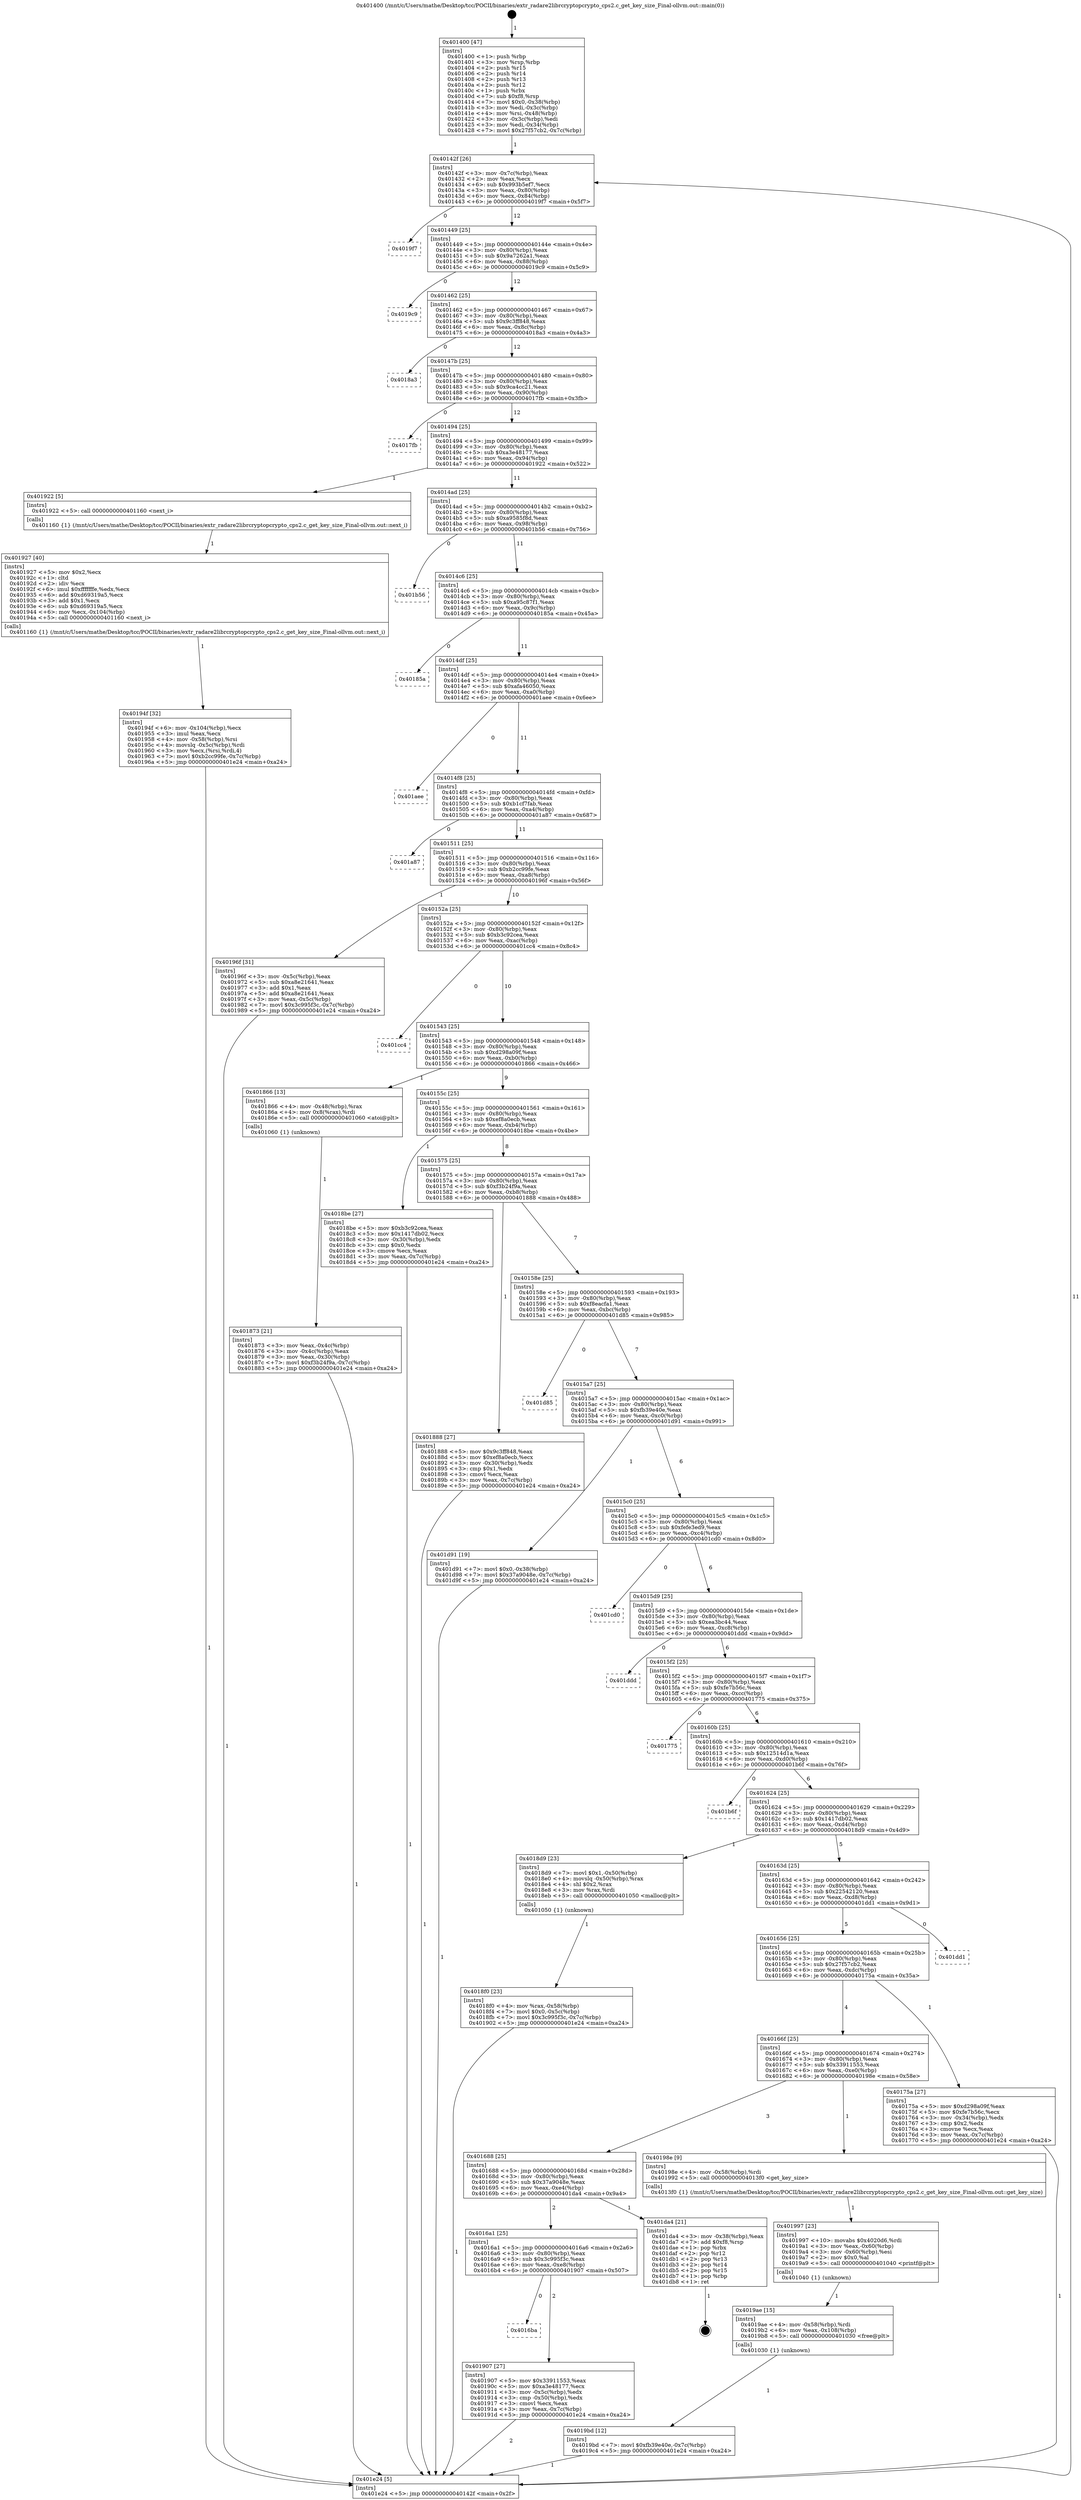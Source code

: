 digraph "0x401400" {
  label = "0x401400 (/mnt/c/Users/mathe/Desktop/tcc/POCII/binaries/extr_radare2librcryptopcrypto_cps2.c_get_key_size_Final-ollvm.out::main(0))"
  labelloc = "t"
  node[shape=record]

  Entry [label="",width=0.3,height=0.3,shape=circle,fillcolor=black,style=filled]
  "0x40142f" [label="{
     0x40142f [26]\l
     | [instrs]\l
     &nbsp;&nbsp;0x40142f \<+3\>: mov -0x7c(%rbp),%eax\l
     &nbsp;&nbsp;0x401432 \<+2\>: mov %eax,%ecx\l
     &nbsp;&nbsp;0x401434 \<+6\>: sub $0x993b5ef7,%ecx\l
     &nbsp;&nbsp;0x40143a \<+3\>: mov %eax,-0x80(%rbp)\l
     &nbsp;&nbsp;0x40143d \<+6\>: mov %ecx,-0x84(%rbp)\l
     &nbsp;&nbsp;0x401443 \<+6\>: je 00000000004019f7 \<main+0x5f7\>\l
  }"]
  "0x4019f7" [label="{
     0x4019f7\l
  }", style=dashed]
  "0x401449" [label="{
     0x401449 [25]\l
     | [instrs]\l
     &nbsp;&nbsp;0x401449 \<+5\>: jmp 000000000040144e \<main+0x4e\>\l
     &nbsp;&nbsp;0x40144e \<+3\>: mov -0x80(%rbp),%eax\l
     &nbsp;&nbsp;0x401451 \<+5\>: sub $0x9a7262a1,%eax\l
     &nbsp;&nbsp;0x401456 \<+6\>: mov %eax,-0x88(%rbp)\l
     &nbsp;&nbsp;0x40145c \<+6\>: je 00000000004019c9 \<main+0x5c9\>\l
  }"]
  Exit [label="",width=0.3,height=0.3,shape=circle,fillcolor=black,style=filled,peripheries=2]
  "0x4019c9" [label="{
     0x4019c9\l
  }", style=dashed]
  "0x401462" [label="{
     0x401462 [25]\l
     | [instrs]\l
     &nbsp;&nbsp;0x401462 \<+5\>: jmp 0000000000401467 \<main+0x67\>\l
     &nbsp;&nbsp;0x401467 \<+3\>: mov -0x80(%rbp),%eax\l
     &nbsp;&nbsp;0x40146a \<+5\>: sub $0x9c3ff848,%eax\l
     &nbsp;&nbsp;0x40146f \<+6\>: mov %eax,-0x8c(%rbp)\l
     &nbsp;&nbsp;0x401475 \<+6\>: je 00000000004018a3 \<main+0x4a3\>\l
  }"]
  "0x4019bd" [label="{
     0x4019bd [12]\l
     | [instrs]\l
     &nbsp;&nbsp;0x4019bd \<+7\>: movl $0xfb39e40e,-0x7c(%rbp)\l
     &nbsp;&nbsp;0x4019c4 \<+5\>: jmp 0000000000401e24 \<main+0xa24\>\l
  }"]
  "0x4018a3" [label="{
     0x4018a3\l
  }", style=dashed]
  "0x40147b" [label="{
     0x40147b [25]\l
     | [instrs]\l
     &nbsp;&nbsp;0x40147b \<+5\>: jmp 0000000000401480 \<main+0x80\>\l
     &nbsp;&nbsp;0x401480 \<+3\>: mov -0x80(%rbp),%eax\l
     &nbsp;&nbsp;0x401483 \<+5\>: sub $0x9ca4cc21,%eax\l
     &nbsp;&nbsp;0x401488 \<+6\>: mov %eax,-0x90(%rbp)\l
     &nbsp;&nbsp;0x40148e \<+6\>: je 00000000004017fb \<main+0x3fb\>\l
  }"]
  "0x4019ae" [label="{
     0x4019ae [15]\l
     | [instrs]\l
     &nbsp;&nbsp;0x4019ae \<+4\>: mov -0x58(%rbp),%rdi\l
     &nbsp;&nbsp;0x4019b2 \<+6\>: mov %eax,-0x108(%rbp)\l
     &nbsp;&nbsp;0x4019b8 \<+5\>: call 0000000000401030 \<free@plt\>\l
     | [calls]\l
     &nbsp;&nbsp;0x401030 \{1\} (unknown)\l
  }"]
  "0x4017fb" [label="{
     0x4017fb\l
  }", style=dashed]
  "0x401494" [label="{
     0x401494 [25]\l
     | [instrs]\l
     &nbsp;&nbsp;0x401494 \<+5\>: jmp 0000000000401499 \<main+0x99\>\l
     &nbsp;&nbsp;0x401499 \<+3\>: mov -0x80(%rbp),%eax\l
     &nbsp;&nbsp;0x40149c \<+5\>: sub $0xa3e48177,%eax\l
     &nbsp;&nbsp;0x4014a1 \<+6\>: mov %eax,-0x94(%rbp)\l
     &nbsp;&nbsp;0x4014a7 \<+6\>: je 0000000000401922 \<main+0x522\>\l
  }"]
  "0x401997" [label="{
     0x401997 [23]\l
     | [instrs]\l
     &nbsp;&nbsp;0x401997 \<+10\>: movabs $0x4020d6,%rdi\l
     &nbsp;&nbsp;0x4019a1 \<+3\>: mov %eax,-0x60(%rbp)\l
     &nbsp;&nbsp;0x4019a4 \<+3\>: mov -0x60(%rbp),%esi\l
     &nbsp;&nbsp;0x4019a7 \<+2\>: mov $0x0,%al\l
     &nbsp;&nbsp;0x4019a9 \<+5\>: call 0000000000401040 \<printf@plt\>\l
     | [calls]\l
     &nbsp;&nbsp;0x401040 \{1\} (unknown)\l
  }"]
  "0x401922" [label="{
     0x401922 [5]\l
     | [instrs]\l
     &nbsp;&nbsp;0x401922 \<+5\>: call 0000000000401160 \<next_i\>\l
     | [calls]\l
     &nbsp;&nbsp;0x401160 \{1\} (/mnt/c/Users/mathe/Desktop/tcc/POCII/binaries/extr_radare2librcryptopcrypto_cps2.c_get_key_size_Final-ollvm.out::next_i)\l
  }"]
  "0x4014ad" [label="{
     0x4014ad [25]\l
     | [instrs]\l
     &nbsp;&nbsp;0x4014ad \<+5\>: jmp 00000000004014b2 \<main+0xb2\>\l
     &nbsp;&nbsp;0x4014b2 \<+3\>: mov -0x80(%rbp),%eax\l
     &nbsp;&nbsp;0x4014b5 \<+5\>: sub $0xa9585f8d,%eax\l
     &nbsp;&nbsp;0x4014ba \<+6\>: mov %eax,-0x98(%rbp)\l
     &nbsp;&nbsp;0x4014c0 \<+6\>: je 0000000000401b56 \<main+0x756\>\l
  }"]
  "0x40194f" [label="{
     0x40194f [32]\l
     | [instrs]\l
     &nbsp;&nbsp;0x40194f \<+6\>: mov -0x104(%rbp),%ecx\l
     &nbsp;&nbsp;0x401955 \<+3\>: imul %eax,%ecx\l
     &nbsp;&nbsp;0x401958 \<+4\>: mov -0x58(%rbp),%rsi\l
     &nbsp;&nbsp;0x40195c \<+4\>: movslq -0x5c(%rbp),%rdi\l
     &nbsp;&nbsp;0x401960 \<+3\>: mov %ecx,(%rsi,%rdi,4)\l
     &nbsp;&nbsp;0x401963 \<+7\>: movl $0xb2cc99fe,-0x7c(%rbp)\l
     &nbsp;&nbsp;0x40196a \<+5\>: jmp 0000000000401e24 \<main+0xa24\>\l
  }"]
  "0x401b56" [label="{
     0x401b56\l
  }", style=dashed]
  "0x4014c6" [label="{
     0x4014c6 [25]\l
     | [instrs]\l
     &nbsp;&nbsp;0x4014c6 \<+5\>: jmp 00000000004014cb \<main+0xcb\>\l
     &nbsp;&nbsp;0x4014cb \<+3\>: mov -0x80(%rbp),%eax\l
     &nbsp;&nbsp;0x4014ce \<+5\>: sub $0xa95c87f1,%eax\l
     &nbsp;&nbsp;0x4014d3 \<+6\>: mov %eax,-0x9c(%rbp)\l
     &nbsp;&nbsp;0x4014d9 \<+6\>: je 000000000040185a \<main+0x45a\>\l
  }"]
  "0x401927" [label="{
     0x401927 [40]\l
     | [instrs]\l
     &nbsp;&nbsp;0x401927 \<+5\>: mov $0x2,%ecx\l
     &nbsp;&nbsp;0x40192c \<+1\>: cltd\l
     &nbsp;&nbsp;0x40192d \<+2\>: idiv %ecx\l
     &nbsp;&nbsp;0x40192f \<+6\>: imul $0xfffffffe,%edx,%ecx\l
     &nbsp;&nbsp;0x401935 \<+6\>: add $0xd69319a5,%ecx\l
     &nbsp;&nbsp;0x40193b \<+3\>: add $0x1,%ecx\l
     &nbsp;&nbsp;0x40193e \<+6\>: sub $0xd69319a5,%ecx\l
     &nbsp;&nbsp;0x401944 \<+6\>: mov %ecx,-0x104(%rbp)\l
     &nbsp;&nbsp;0x40194a \<+5\>: call 0000000000401160 \<next_i\>\l
     | [calls]\l
     &nbsp;&nbsp;0x401160 \{1\} (/mnt/c/Users/mathe/Desktop/tcc/POCII/binaries/extr_radare2librcryptopcrypto_cps2.c_get_key_size_Final-ollvm.out::next_i)\l
  }"]
  "0x40185a" [label="{
     0x40185a\l
  }", style=dashed]
  "0x4014df" [label="{
     0x4014df [25]\l
     | [instrs]\l
     &nbsp;&nbsp;0x4014df \<+5\>: jmp 00000000004014e4 \<main+0xe4\>\l
     &nbsp;&nbsp;0x4014e4 \<+3\>: mov -0x80(%rbp),%eax\l
     &nbsp;&nbsp;0x4014e7 \<+5\>: sub $0xafa46050,%eax\l
     &nbsp;&nbsp;0x4014ec \<+6\>: mov %eax,-0xa0(%rbp)\l
     &nbsp;&nbsp;0x4014f2 \<+6\>: je 0000000000401aee \<main+0x6ee\>\l
  }"]
  "0x4016ba" [label="{
     0x4016ba\l
  }", style=dashed]
  "0x401aee" [label="{
     0x401aee\l
  }", style=dashed]
  "0x4014f8" [label="{
     0x4014f8 [25]\l
     | [instrs]\l
     &nbsp;&nbsp;0x4014f8 \<+5\>: jmp 00000000004014fd \<main+0xfd\>\l
     &nbsp;&nbsp;0x4014fd \<+3\>: mov -0x80(%rbp),%eax\l
     &nbsp;&nbsp;0x401500 \<+5\>: sub $0xb1cf7fab,%eax\l
     &nbsp;&nbsp;0x401505 \<+6\>: mov %eax,-0xa4(%rbp)\l
     &nbsp;&nbsp;0x40150b \<+6\>: je 0000000000401a87 \<main+0x687\>\l
  }"]
  "0x401907" [label="{
     0x401907 [27]\l
     | [instrs]\l
     &nbsp;&nbsp;0x401907 \<+5\>: mov $0x33911553,%eax\l
     &nbsp;&nbsp;0x40190c \<+5\>: mov $0xa3e48177,%ecx\l
     &nbsp;&nbsp;0x401911 \<+3\>: mov -0x5c(%rbp),%edx\l
     &nbsp;&nbsp;0x401914 \<+3\>: cmp -0x50(%rbp),%edx\l
     &nbsp;&nbsp;0x401917 \<+3\>: cmovl %ecx,%eax\l
     &nbsp;&nbsp;0x40191a \<+3\>: mov %eax,-0x7c(%rbp)\l
     &nbsp;&nbsp;0x40191d \<+5\>: jmp 0000000000401e24 \<main+0xa24\>\l
  }"]
  "0x401a87" [label="{
     0x401a87\l
  }", style=dashed]
  "0x401511" [label="{
     0x401511 [25]\l
     | [instrs]\l
     &nbsp;&nbsp;0x401511 \<+5\>: jmp 0000000000401516 \<main+0x116\>\l
     &nbsp;&nbsp;0x401516 \<+3\>: mov -0x80(%rbp),%eax\l
     &nbsp;&nbsp;0x401519 \<+5\>: sub $0xb2cc99fe,%eax\l
     &nbsp;&nbsp;0x40151e \<+6\>: mov %eax,-0xa8(%rbp)\l
     &nbsp;&nbsp;0x401524 \<+6\>: je 000000000040196f \<main+0x56f\>\l
  }"]
  "0x4016a1" [label="{
     0x4016a1 [25]\l
     | [instrs]\l
     &nbsp;&nbsp;0x4016a1 \<+5\>: jmp 00000000004016a6 \<main+0x2a6\>\l
     &nbsp;&nbsp;0x4016a6 \<+3\>: mov -0x80(%rbp),%eax\l
     &nbsp;&nbsp;0x4016a9 \<+5\>: sub $0x3c995f3c,%eax\l
     &nbsp;&nbsp;0x4016ae \<+6\>: mov %eax,-0xe8(%rbp)\l
     &nbsp;&nbsp;0x4016b4 \<+6\>: je 0000000000401907 \<main+0x507\>\l
  }"]
  "0x40196f" [label="{
     0x40196f [31]\l
     | [instrs]\l
     &nbsp;&nbsp;0x40196f \<+3\>: mov -0x5c(%rbp),%eax\l
     &nbsp;&nbsp;0x401972 \<+5\>: sub $0xa8e21641,%eax\l
     &nbsp;&nbsp;0x401977 \<+3\>: add $0x1,%eax\l
     &nbsp;&nbsp;0x40197a \<+5\>: add $0xa8e21641,%eax\l
     &nbsp;&nbsp;0x40197f \<+3\>: mov %eax,-0x5c(%rbp)\l
     &nbsp;&nbsp;0x401982 \<+7\>: movl $0x3c995f3c,-0x7c(%rbp)\l
     &nbsp;&nbsp;0x401989 \<+5\>: jmp 0000000000401e24 \<main+0xa24\>\l
  }"]
  "0x40152a" [label="{
     0x40152a [25]\l
     | [instrs]\l
     &nbsp;&nbsp;0x40152a \<+5\>: jmp 000000000040152f \<main+0x12f\>\l
     &nbsp;&nbsp;0x40152f \<+3\>: mov -0x80(%rbp),%eax\l
     &nbsp;&nbsp;0x401532 \<+5\>: sub $0xb3c92cea,%eax\l
     &nbsp;&nbsp;0x401537 \<+6\>: mov %eax,-0xac(%rbp)\l
     &nbsp;&nbsp;0x40153d \<+6\>: je 0000000000401cc4 \<main+0x8c4\>\l
  }"]
  "0x401da4" [label="{
     0x401da4 [21]\l
     | [instrs]\l
     &nbsp;&nbsp;0x401da4 \<+3\>: mov -0x38(%rbp),%eax\l
     &nbsp;&nbsp;0x401da7 \<+7\>: add $0xf8,%rsp\l
     &nbsp;&nbsp;0x401dae \<+1\>: pop %rbx\l
     &nbsp;&nbsp;0x401daf \<+2\>: pop %r12\l
     &nbsp;&nbsp;0x401db1 \<+2\>: pop %r13\l
     &nbsp;&nbsp;0x401db3 \<+2\>: pop %r14\l
     &nbsp;&nbsp;0x401db5 \<+2\>: pop %r15\l
     &nbsp;&nbsp;0x401db7 \<+1\>: pop %rbp\l
     &nbsp;&nbsp;0x401db8 \<+1\>: ret\l
  }"]
  "0x401cc4" [label="{
     0x401cc4\l
  }", style=dashed]
  "0x401543" [label="{
     0x401543 [25]\l
     | [instrs]\l
     &nbsp;&nbsp;0x401543 \<+5\>: jmp 0000000000401548 \<main+0x148\>\l
     &nbsp;&nbsp;0x401548 \<+3\>: mov -0x80(%rbp),%eax\l
     &nbsp;&nbsp;0x40154b \<+5\>: sub $0xd298a09f,%eax\l
     &nbsp;&nbsp;0x401550 \<+6\>: mov %eax,-0xb0(%rbp)\l
     &nbsp;&nbsp;0x401556 \<+6\>: je 0000000000401866 \<main+0x466\>\l
  }"]
  "0x401688" [label="{
     0x401688 [25]\l
     | [instrs]\l
     &nbsp;&nbsp;0x401688 \<+5\>: jmp 000000000040168d \<main+0x28d\>\l
     &nbsp;&nbsp;0x40168d \<+3\>: mov -0x80(%rbp),%eax\l
     &nbsp;&nbsp;0x401690 \<+5\>: sub $0x37a9048e,%eax\l
     &nbsp;&nbsp;0x401695 \<+6\>: mov %eax,-0xe4(%rbp)\l
     &nbsp;&nbsp;0x40169b \<+6\>: je 0000000000401da4 \<main+0x9a4\>\l
  }"]
  "0x401866" [label="{
     0x401866 [13]\l
     | [instrs]\l
     &nbsp;&nbsp;0x401866 \<+4\>: mov -0x48(%rbp),%rax\l
     &nbsp;&nbsp;0x40186a \<+4\>: mov 0x8(%rax),%rdi\l
     &nbsp;&nbsp;0x40186e \<+5\>: call 0000000000401060 \<atoi@plt\>\l
     | [calls]\l
     &nbsp;&nbsp;0x401060 \{1\} (unknown)\l
  }"]
  "0x40155c" [label="{
     0x40155c [25]\l
     | [instrs]\l
     &nbsp;&nbsp;0x40155c \<+5\>: jmp 0000000000401561 \<main+0x161\>\l
     &nbsp;&nbsp;0x401561 \<+3\>: mov -0x80(%rbp),%eax\l
     &nbsp;&nbsp;0x401564 \<+5\>: sub $0xef8a0ecb,%eax\l
     &nbsp;&nbsp;0x401569 \<+6\>: mov %eax,-0xb4(%rbp)\l
     &nbsp;&nbsp;0x40156f \<+6\>: je 00000000004018be \<main+0x4be\>\l
  }"]
  "0x40198e" [label="{
     0x40198e [9]\l
     | [instrs]\l
     &nbsp;&nbsp;0x40198e \<+4\>: mov -0x58(%rbp),%rdi\l
     &nbsp;&nbsp;0x401992 \<+5\>: call 00000000004013f0 \<get_key_size\>\l
     | [calls]\l
     &nbsp;&nbsp;0x4013f0 \{1\} (/mnt/c/Users/mathe/Desktop/tcc/POCII/binaries/extr_radare2librcryptopcrypto_cps2.c_get_key_size_Final-ollvm.out::get_key_size)\l
  }"]
  "0x4018be" [label="{
     0x4018be [27]\l
     | [instrs]\l
     &nbsp;&nbsp;0x4018be \<+5\>: mov $0xb3c92cea,%eax\l
     &nbsp;&nbsp;0x4018c3 \<+5\>: mov $0x1417db02,%ecx\l
     &nbsp;&nbsp;0x4018c8 \<+3\>: mov -0x30(%rbp),%edx\l
     &nbsp;&nbsp;0x4018cb \<+3\>: cmp $0x0,%edx\l
     &nbsp;&nbsp;0x4018ce \<+3\>: cmove %ecx,%eax\l
     &nbsp;&nbsp;0x4018d1 \<+3\>: mov %eax,-0x7c(%rbp)\l
     &nbsp;&nbsp;0x4018d4 \<+5\>: jmp 0000000000401e24 \<main+0xa24\>\l
  }"]
  "0x401575" [label="{
     0x401575 [25]\l
     | [instrs]\l
     &nbsp;&nbsp;0x401575 \<+5\>: jmp 000000000040157a \<main+0x17a\>\l
     &nbsp;&nbsp;0x40157a \<+3\>: mov -0x80(%rbp),%eax\l
     &nbsp;&nbsp;0x40157d \<+5\>: sub $0xf3b24f9a,%eax\l
     &nbsp;&nbsp;0x401582 \<+6\>: mov %eax,-0xb8(%rbp)\l
     &nbsp;&nbsp;0x401588 \<+6\>: je 0000000000401888 \<main+0x488\>\l
  }"]
  "0x4018f0" [label="{
     0x4018f0 [23]\l
     | [instrs]\l
     &nbsp;&nbsp;0x4018f0 \<+4\>: mov %rax,-0x58(%rbp)\l
     &nbsp;&nbsp;0x4018f4 \<+7\>: movl $0x0,-0x5c(%rbp)\l
     &nbsp;&nbsp;0x4018fb \<+7\>: movl $0x3c995f3c,-0x7c(%rbp)\l
     &nbsp;&nbsp;0x401902 \<+5\>: jmp 0000000000401e24 \<main+0xa24\>\l
  }"]
  "0x401888" [label="{
     0x401888 [27]\l
     | [instrs]\l
     &nbsp;&nbsp;0x401888 \<+5\>: mov $0x9c3ff848,%eax\l
     &nbsp;&nbsp;0x40188d \<+5\>: mov $0xef8a0ecb,%ecx\l
     &nbsp;&nbsp;0x401892 \<+3\>: mov -0x30(%rbp),%edx\l
     &nbsp;&nbsp;0x401895 \<+3\>: cmp $0x1,%edx\l
     &nbsp;&nbsp;0x401898 \<+3\>: cmovl %ecx,%eax\l
     &nbsp;&nbsp;0x40189b \<+3\>: mov %eax,-0x7c(%rbp)\l
     &nbsp;&nbsp;0x40189e \<+5\>: jmp 0000000000401e24 \<main+0xa24\>\l
  }"]
  "0x40158e" [label="{
     0x40158e [25]\l
     | [instrs]\l
     &nbsp;&nbsp;0x40158e \<+5\>: jmp 0000000000401593 \<main+0x193\>\l
     &nbsp;&nbsp;0x401593 \<+3\>: mov -0x80(%rbp),%eax\l
     &nbsp;&nbsp;0x401596 \<+5\>: sub $0xf8eacfa1,%eax\l
     &nbsp;&nbsp;0x40159b \<+6\>: mov %eax,-0xbc(%rbp)\l
     &nbsp;&nbsp;0x4015a1 \<+6\>: je 0000000000401d85 \<main+0x985\>\l
  }"]
  "0x401873" [label="{
     0x401873 [21]\l
     | [instrs]\l
     &nbsp;&nbsp;0x401873 \<+3\>: mov %eax,-0x4c(%rbp)\l
     &nbsp;&nbsp;0x401876 \<+3\>: mov -0x4c(%rbp),%eax\l
     &nbsp;&nbsp;0x401879 \<+3\>: mov %eax,-0x30(%rbp)\l
     &nbsp;&nbsp;0x40187c \<+7\>: movl $0xf3b24f9a,-0x7c(%rbp)\l
     &nbsp;&nbsp;0x401883 \<+5\>: jmp 0000000000401e24 \<main+0xa24\>\l
  }"]
  "0x401d85" [label="{
     0x401d85\l
  }", style=dashed]
  "0x4015a7" [label="{
     0x4015a7 [25]\l
     | [instrs]\l
     &nbsp;&nbsp;0x4015a7 \<+5\>: jmp 00000000004015ac \<main+0x1ac\>\l
     &nbsp;&nbsp;0x4015ac \<+3\>: mov -0x80(%rbp),%eax\l
     &nbsp;&nbsp;0x4015af \<+5\>: sub $0xfb39e40e,%eax\l
     &nbsp;&nbsp;0x4015b4 \<+6\>: mov %eax,-0xc0(%rbp)\l
     &nbsp;&nbsp;0x4015ba \<+6\>: je 0000000000401d91 \<main+0x991\>\l
  }"]
  "0x401400" [label="{
     0x401400 [47]\l
     | [instrs]\l
     &nbsp;&nbsp;0x401400 \<+1\>: push %rbp\l
     &nbsp;&nbsp;0x401401 \<+3\>: mov %rsp,%rbp\l
     &nbsp;&nbsp;0x401404 \<+2\>: push %r15\l
     &nbsp;&nbsp;0x401406 \<+2\>: push %r14\l
     &nbsp;&nbsp;0x401408 \<+2\>: push %r13\l
     &nbsp;&nbsp;0x40140a \<+2\>: push %r12\l
     &nbsp;&nbsp;0x40140c \<+1\>: push %rbx\l
     &nbsp;&nbsp;0x40140d \<+7\>: sub $0xf8,%rsp\l
     &nbsp;&nbsp;0x401414 \<+7\>: movl $0x0,-0x38(%rbp)\l
     &nbsp;&nbsp;0x40141b \<+3\>: mov %edi,-0x3c(%rbp)\l
     &nbsp;&nbsp;0x40141e \<+4\>: mov %rsi,-0x48(%rbp)\l
     &nbsp;&nbsp;0x401422 \<+3\>: mov -0x3c(%rbp),%edi\l
     &nbsp;&nbsp;0x401425 \<+3\>: mov %edi,-0x34(%rbp)\l
     &nbsp;&nbsp;0x401428 \<+7\>: movl $0x27f57cb2,-0x7c(%rbp)\l
  }"]
  "0x401d91" [label="{
     0x401d91 [19]\l
     | [instrs]\l
     &nbsp;&nbsp;0x401d91 \<+7\>: movl $0x0,-0x38(%rbp)\l
     &nbsp;&nbsp;0x401d98 \<+7\>: movl $0x37a9048e,-0x7c(%rbp)\l
     &nbsp;&nbsp;0x401d9f \<+5\>: jmp 0000000000401e24 \<main+0xa24\>\l
  }"]
  "0x4015c0" [label="{
     0x4015c0 [25]\l
     | [instrs]\l
     &nbsp;&nbsp;0x4015c0 \<+5\>: jmp 00000000004015c5 \<main+0x1c5\>\l
     &nbsp;&nbsp;0x4015c5 \<+3\>: mov -0x80(%rbp),%eax\l
     &nbsp;&nbsp;0x4015c8 \<+5\>: sub $0xfefe3ed9,%eax\l
     &nbsp;&nbsp;0x4015cd \<+6\>: mov %eax,-0xc4(%rbp)\l
     &nbsp;&nbsp;0x4015d3 \<+6\>: je 0000000000401cd0 \<main+0x8d0\>\l
  }"]
  "0x401e24" [label="{
     0x401e24 [5]\l
     | [instrs]\l
     &nbsp;&nbsp;0x401e24 \<+5\>: jmp 000000000040142f \<main+0x2f\>\l
  }"]
  "0x401cd0" [label="{
     0x401cd0\l
  }", style=dashed]
  "0x4015d9" [label="{
     0x4015d9 [25]\l
     | [instrs]\l
     &nbsp;&nbsp;0x4015d9 \<+5\>: jmp 00000000004015de \<main+0x1de\>\l
     &nbsp;&nbsp;0x4015de \<+3\>: mov -0x80(%rbp),%eax\l
     &nbsp;&nbsp;0x4015e1 \<+5\>: sub $0xea3bc44,%eax\l
     &nbsp;&nbsp;0x4015e6 \<+6\>: mov %eax,-0xc8(%rbp)\l
     &nbsp;&nbsp;0x4015ec \<+6\>: je 0000000000401ddd \<main+0x9dd\>\l
  }"]
  "0x40166f" [label="{
     0x40166f [25]\l
     | [instrs]\l
     &nbsp;&nbsp;0x40166f \<+5\>: jmp 0000000000401674 \<main+0x274\>\l
     &nbsp;&nbsp;0x401674 \<+3\>: mov -0x80(%rbp),%eax\l
     &nbsp;&nbsp;0x401677 \<+5\>: sub $0x33911553,%eax\l
     &nbsp;&nbsp;0x40167c \<+6\>: mov %eax,-0xe0(%rbp)\l
     &nbsp;&nbsp;0x401682 \<+6\>: je 000000000040198e \<main+0x58e\>\l
  }"]
  "0x401ddd" [label="{
     0x401ddd\l
  }", style=dashed]
  "0x4015f2" [label="{
     0x4015f2 [25]\l
     | [instrs]\l
     &nbsp;&nbsp;0x4015f2 \<+5\>: jmp 00000000004015f7 \<main+0x1f7\>\l
     &nbsp;&nbsp;0x4015f7 \<+3\>: mov -0x80(%rbp),%eax\l
     &nbsp;&nbsp;0x4015fa \<+5\>: sub $0xfe7b56c,%eax\l
     &nbsp;&nbsp;0x4015ff \<+6\>: mov %eax,-0xcc(%rbp)\l
     &nbsp;&nbsp;0x401605 \<+6\>: je 0000000000401775 \<main+0x375\>\l
  }"]
  "0x40175a" [label="{
     0x40175a [27]\l
     | [instrs]\l
     &nbsp;&nbsp;0x40175a \<+5\>: mov $0xd298a09f,%eax\l
     &nbsp;&nbsp;0x40175f \<+5\>: mov $0xfe7b56c,%ecx\l
     &nbsp;&nbsp;0x401764 \<+3\>: mov -0x34(%rbp),%edx\l
     &nbsp;&nbsp;0x401767 \<+3\>: cmp $0x2,%edx\l
     &nbsp;&nbsp;0x40176a \<+3\>: cmovne %ecx,%eax\l
     &nbsp;&nbsp;0x40176d \<+3\>: mov %eax,-0x7c(%rbp)\l
     &nbsp;&nbsp;0x401770 \<+5\>: jmp 0000000000401e24 \<main+0xa24\>\l
  }"]
  "0x401775" [label="{
     0x401775\l
  }", style=dashed]
  "0x40160b" [label="{
     0x40160b [25]\l
     | [instrs]\l
     &nbsp;&nbsp;0x40160b \<+5\>: jmp 0000000000401610 \<main+0x210\>\l
     &nbsp;&nbsp;0x401610 \<+3\>: mov -0x80(%rbp),%eax\l
     &nbsp;&nbsp;0x401613 \<+5\>: sub $0x12514d1a,%eax\l
     &nbsp;&nbsp;0x401618 \<+6\>: mov %eax,-0xd0(%rbp)\l
     &nbsp;&nbsp;0x40161e \<+6\>: je 0000000000401b6f \<main+0x76f\>\l
  }"]
  "0x401656" [label="{
     0x401656 [25]\l
     | [instrs]\l
     &nbsp;&nbsp;0x401656 \<+5\>: jmp 000000000040165b \<main+0x25b\>\l
     &nbsp;&nbsp;0x40165b \<+3\>: mov -0x80(%rbp),%eax\l
     &nbsp;&nbsp;0x40165e \<+5\>: sub $0x27f57cb2,%eax\l
     &nbsp;&nbsp;0x401663 \<+6\>: mov %eax,-0xdc(%rbp)\l
     &nbsp;&nbsp;0x401669 \<+6\>: je 000000000040175a \<main+0x35a\>\l
  }"]
  "0x401b6f" [label="{
     0x401b6f\l
  }", style=dashed]
  "0x401624" [label="{
     0x401624 [25]\l
     | [instrs]\l
     &nbsp;&nbsp;0x401624 \<+5\>: jmp 0000000000401629 \<main+0x229\>\l
     &nbsp;&nbsp;0x401629 \<+3\>: mov -0x80(%rbp),%eax\l
     &nbsp;&nbsp;0x40162c \<+5\>: sub $0x1417db02,%eax\l
     &nbsp;&nbsp;0x401631 \<+6\>: mov %eax,-0xd4(%rbp)\l
     &nbsp;&nbsp;0x401637 \<+6\>: je 00000000004018d9 \<main+0x4d9\>\l
  }"]
  "0x401dd1" [label="{
     0x401dd1\l
  }", style=dashed]
  "0x4018d9" [label="{
     0x4018d9 [23]\l
     | [instrs]\l
     &nbsp;&nbsp;0x4018d9 \<+7\>: movl $0x1,-0x50(%rbp)\l
     &nbsp;&nbsp;0x4018e0 \<+4\>: movslq -0x50(%rbp),%rax\l
     &nbsp;&nbsp;0x4018e4 \<+4\>: shl $0x2,%rax\l
     &nbsp;&nbsp;0x4018e8 \<+3\>: mov %rax,%rdi\l
     &nbsp;&nbsp;0x4018eb \<+5\>: call 0000000000401050 \<malloc@plt\>\l
     | [calls]\l
     &nbsp;&nbsp;0x401050 \{1\} (unknown)\l
  }"]
  "0x40163d" [label="{
     0x40163d [25]\l
     | [instrs]\l
     &nbsp;&nbsp;0x40163d \<+5\>: jmp 0000000000401642 \<main+0x242\>\l
     &nbsp;&nbsp;0x401642 \<+3\>: mov -0x80(%rbp),%eax\l
     &nbsp;&nbsp;0x401645 \<+5\>: sub $0x22542120,%eax\l
     &nbsp;&nbsp;0x40164a \<+6\>: mov %eax,-0xd8(%rbp)\l
     &nbsp;&nbsp;0x401650 \<+6\>: je 0000000000401dd1 \<main+0x9d1\>\l
  }"]
  Entry -> "0x401400" [label=" 1"]
  "0x40142f" -> "0x4019f7" [label=" 0"]
  "0x40142f" -> "0x401449" [label=" 12"]
  "0x401da4" -> Exit [label=" 1"]
  "0x401449" -> "0x4019c9" [label=" 0"]
  "0x401449" -> "0x401462" [label=" 12"]
  "0x401d91" -> "0x401e24" [label=" 1"]
  "0x401462" -> "0x4018a3" [label=" 0"]
  "0x401462" -> "0x40147b" [label=" 12"]
  "0x4019bd" -> "0x401e24" [label=" 1"]
  "0x40147b" -> "0x4017fb" [label=" 0"]
  "0x40147b" -> "0x401494" [label=" 12"]
  "0x4019ae" -> "0x4019bd" [label=" 1"]
  "0x401494" -> "0x401922" [label=" 1"]
  "0x401494" -> "0x4014ad" [label=" 11"]
  "0x401997" -> "0x4019ae" [label=" 1"]
  "0x4014ad" -> "0x401b56" [label=" 0"]
  "0x4014ad" -> "0x4014c6" [label=" 11"]
  "0x40198e" -> "0x401997" [label=" 1"]
  "0x4014c6" -> "0x40185a" [label=" 0"]
  "0x4014c6" -> "0x4014df" [label=" 11"]
  "0x40196f" -> "0x401e24" [label=" 1"]
  "0x4014df" -> "0x401aee" [label=" 0"]
  "0x4014df" -> "0x4014f8" [label=" 11"]
  "0x40194f" -> "0x401e24" [label=" 1"]
  "0x4014f8" -> "0x401a87" [label=" 0"]
  "0x4014f8" -> "0x401511" [label=" 11"]
  "0x401927" -> "0x40194f" [label=" 1"]
  "0x401511" -> "0x40196f" [label=" 1"]
  "0x401511" -> "0x40152a" [label=" 10"]
  "0x401907" -> "0x401e24" [label=" 2"]
  "0x40152a" -> "0x401cc4" [label=" 0"]
  "0x40152a" -> "0x401543" [label=" 10"]
  "0x4016a1" -> "0x4016ba" [label=" 0"]
  "0x401543" -> "0x401866" [label=" 1"]
  "0x401543" -> "0x40155c" [label=" 9"]
  "0x401922" -> "0x401927" [label=" 1"]
  "0x40155c" -> "0x4018be" [label=" 1"]
  "0x40155c" -> "0x401575" [label=" 8"]
  "0x401688" -> "0x4016a1" [label=" 2"]
  "0x401575" -> "0x401888" [label=" 1"]
  "0x401575" -> "0x40158e" [label=" 7"]
  "0x4016a1" -> "0x401907" [label=" 2"]
  "0x40158e" -> "0x401d85" [label=" 0"]
  "0x40158e" -> "0x4015a7" [label=" 7"]
  "0x40166f" -> "0x401688" [label=" 3"]
  "0x4015a7" -> "0x401d91" [label=" 1"]
  "0x4015a7" -> "0x4015c0" [label=" 6"]
  "0x40166f" -> "0x40198e" [label=" 1"]
  "0x4015c0" -> "0x401cd0" [label=" 0"]
  "0x4015c0" -> "0x4015d9" [label=" 6"]
  "0x401688" -> "0x401da4" [label=" 1"]
  "0x4015d9" -> "0x401ddd" [label=" 0"]
  "0x4015d9" -> "0x4015f2" [label=" 6"]
  "0x4018f0" -> "0x401e24" [label=" 1"]
  "0x4015f2" -> "0x401775" [label=" 0"]
  "0x4015f2" -> "0x40160b" [label=" 6"]
  "0x4018d9" -> "0x4018f0" [label=" 1"]
  "0x40160b" -> "0x401b6f" [label=" 0"]
  "0x40160b" -> "0x401624" [label=" 6"]
  "0x401888" -> "0x401e24" [label=" 1"]
  "0x401624" -> "0x4018d9" [label=" 1"]
  "0x401624" -> "0x40163d" [label=" 5"]
  "0x401873" -> "0x401e24" [label=" 1"]
  "0x40163d" -> "0x401dd1" [label=" 0"]
  "0x40163d" -> "0x401656" [label=" 5"]
  "0x4018be" -> "0x401e24" [label=" 1"]
  "0x401656" -> "0x40175a" [label=" 1"]
  "0x401656" -> "0x40166f" [label=" 4"]
  "0x40175a" -> "0x401e24" [label=" 1"]
  "0x401400" -> "0x40142f" [label=" 1"]
  "0x401e24" -> "0x40142f" [label=" 11"]
  "0x401866" -> "0x401873" [label=" 1"]
}
